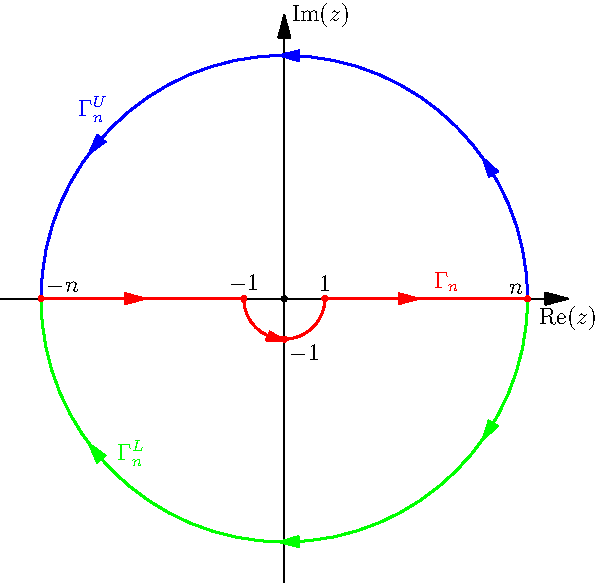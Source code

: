 import graph;

size(300);
real n = 6;

path lowerSemicirclesmall = arc((0,0), 1, 180, 360);
path lowerSemicircle = arc((0,0), n, 180, 360);
path upperSemicircle = arc((0,0), n, 0, 180);

xaxis(-n-1, n+1, above=true, Arrow);
yaxis(-n-1, n+1, above=true, Arrow);

//draw the contour with arrows

path contour = (-n, 0) -- lowerSemicirclesmall -- (n, 0);

draw(contour, linewidth(1) + red); // Draw the contour in red
draw(upperSemicircle,linewidth(1) +  blue);
draw(lowerSemicircle,linewidth(1) +  green );

// pen for drawing the arrows
DefaultHead.size=new real(pen p=currentpen) {return 4mm;};
add(arrow(contour,invisible,FillDraw(red),Relative(0.2))); 
add(arrow(contour,invisible,FillDraw(red),Relative(0.51))); 
add(arrow(contour,invisible,FillDraw(red),Relative(0.8))); 

add(arrow(upperSemicircle,invisible,FillDraw(blue),Relative(0.2)));
add(arrow(upperSemicircle,invisible,FillDraw(blue),Relative(0.51)));
add(arrow(upperSemicircle,invisible,FillDraw(blue),Relative(0.8)));

add(arrow(reverse(lowerSemicircle),invisible,FillDraw(green),Relative(0.2)));
add(arrow(reverse(lowerSemicircle),invisible,FillDraw(green),Relative(0.51)));
add(arrow(reverse(lowerSemicircle),invisible,FillDraw(green),Relative(0.8)));



dot((-n, 0), red);
dot((n, 0), red);
dot((1, 0), red);
dot((-1, 0), red);
dot((0,-1),red);
dot((0,0),black);

label("$-n$", (-n, 0), NE);
label("$-1$", (-1, 0), N);
label("$1$", (1, 0), N);
label("$-1$", (0,-1), SE);
label("$n$", (n, 0), NW);

label("$\Gamma_n$", (n/2+1,0), N, red);




// point 1/4 of the way along the contour lowerSemicircle
pair z1 = relpoint(lowerSemicircle, 0.25);
label("$\Gamma_n^L$", z1, NE, green);

// point 3/4 of the way along the contour lowerSemicircle
pair z2 = relpoint(upperSemicircle, 0.75);
label("$\Gamma_n^U$", z2, NW, blue);



label("$\mathrm{Re}(z)$", (n+1, 0), S);
label("$\mathrm{Im}(z)$", (0, n+1), E);
